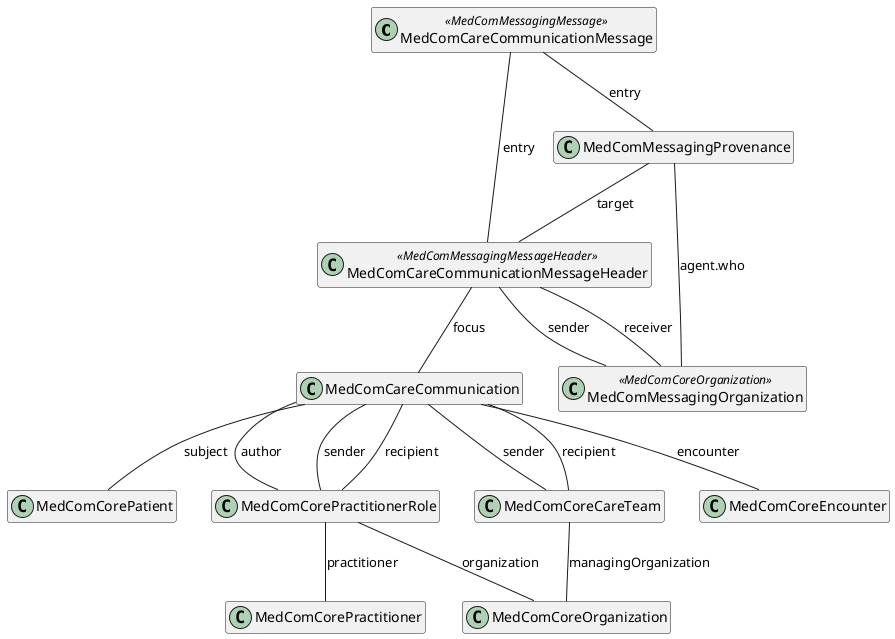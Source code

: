 @startuml CareCommunication

hide empty members

top to bottom direction

class "MedComCareCommunicationMessage" as message <<MedComMessagingMessage>>
class "MedComCareCommunicationMessageHeader" as messageheader <<MedComMessagingMessageHeader>>
class "MedComMessagingProvenance" as provenance
class "MedComMessagingOrganization" as messagingOrganization <<MedComCoreOrganization>>
class "MedComCareCommunication" as communication
class "MedComCorePatient" as patient
class "MedComCorePractitionerRole" as pracRole
class "MedComCoreCareTeam" as careteam
class "MedComCorePractitioner" as author
class "MedComCoreEncounter" as encounter
class "MedComCoreOrganization" as organization

message -- messageheader : "entry"
messageheader -- communication : "focus"
communication -- patient : "subject"
communication -- pracRole : "author"
message -- provenance : "entry"
provenance -- messageheader : "target" 
provenance -- messagingOrganization : "agent.who"
communication -- careteam : "sender"
communication -- careteam : "recipient"
communication -- pracRole : "sender"
communication -- pracRole : "recipient"
pracRole -- author : "practitioner"
pracRole -- organization : "organization"
careteam -- organization : "managingOrganization"
communication -- encounter : "encounter"


messageheader -- messagingOrganization : "receiver"
messageheader -- messagingOrganization : "sender"
@enduml